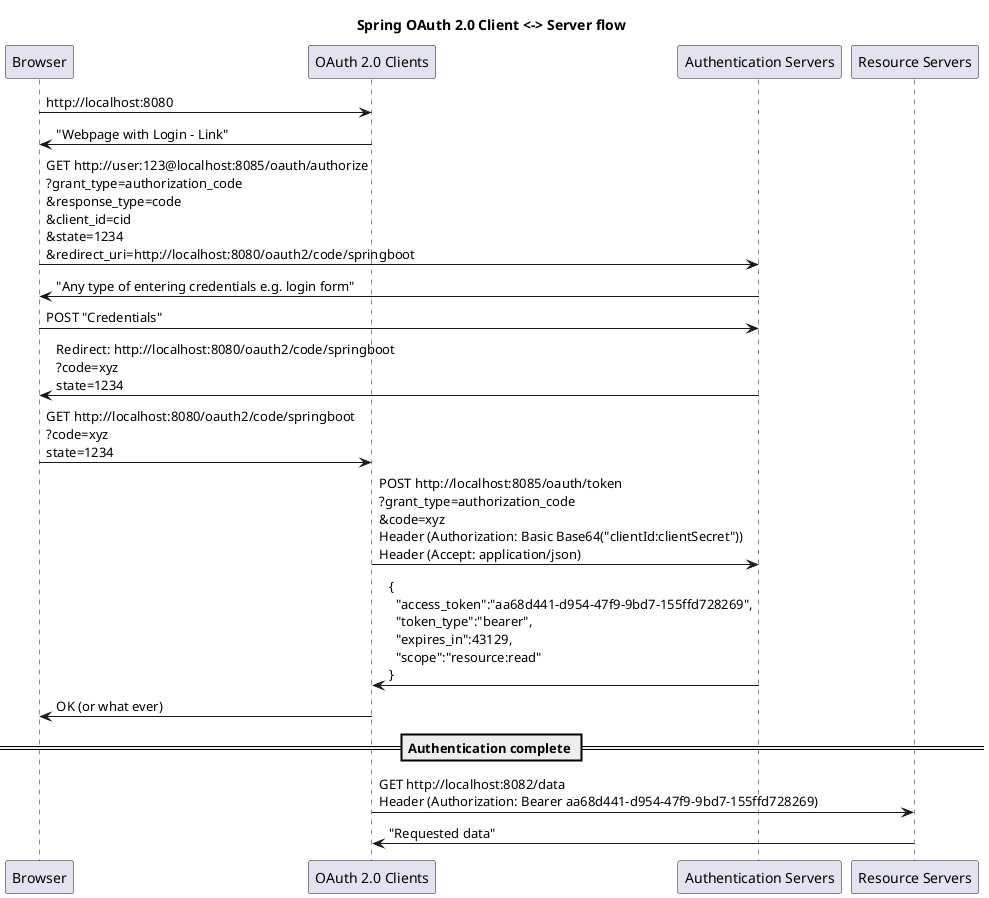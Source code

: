 @startuml
title Spring OAuth 2.0 Client <-> Server flow

participant "Browser" as B
participant "OAuth 2.0 Clients" as C
participant "Authentication Servers" as AS
participant "Resource Servers" as R

B -> C: http://localhost:8080
C -> B: "Webpage with Login - Link"
B -> AS: GET http://user:123@localhost:8085/oauth/authorize\n?grant_type=authorization_code\n&response_type=code\n&client_id=cid\n&state=1234\n&redirect_uri=http://localhost:8080/oauth2/code/springboot
AS -> B: "Any type of entering credentials e.g. login form"
B -> AS: POST "Credentials"
AS -> B: Redirect: http://localhost:8080/oauth2/code/springboot\n?code=xyz\nstate=1234
B -> C: GET http://localhost:8080/oauth2/code/springboot\n?code=xyz\nstate=1234
C -> AS: POST http://localhost:8085/oauth/token\n?grant_type=authorization_code\n&code=xyz\nHeader (Authorization: Basic Base64("clientId:clientSecret"))\nHeader (Accept: application/json)
AS -> C: {\n  "access_token":"aa68d441-d954-47f9-9bd7-155ffd728269",\n  "token_type":"bearer",\n  "expires_in":43129,\n  "scope":"resource:read"\n}
C -> B: OK (or what ever)
== Authentication complete ==
C -> R: GET http://localhost:8082/data\nHeader (Authorization: Bearer aa68d441-d954-47f9-9bd7-155ffd728269)
R -> C: "Requested data"
@enduml
